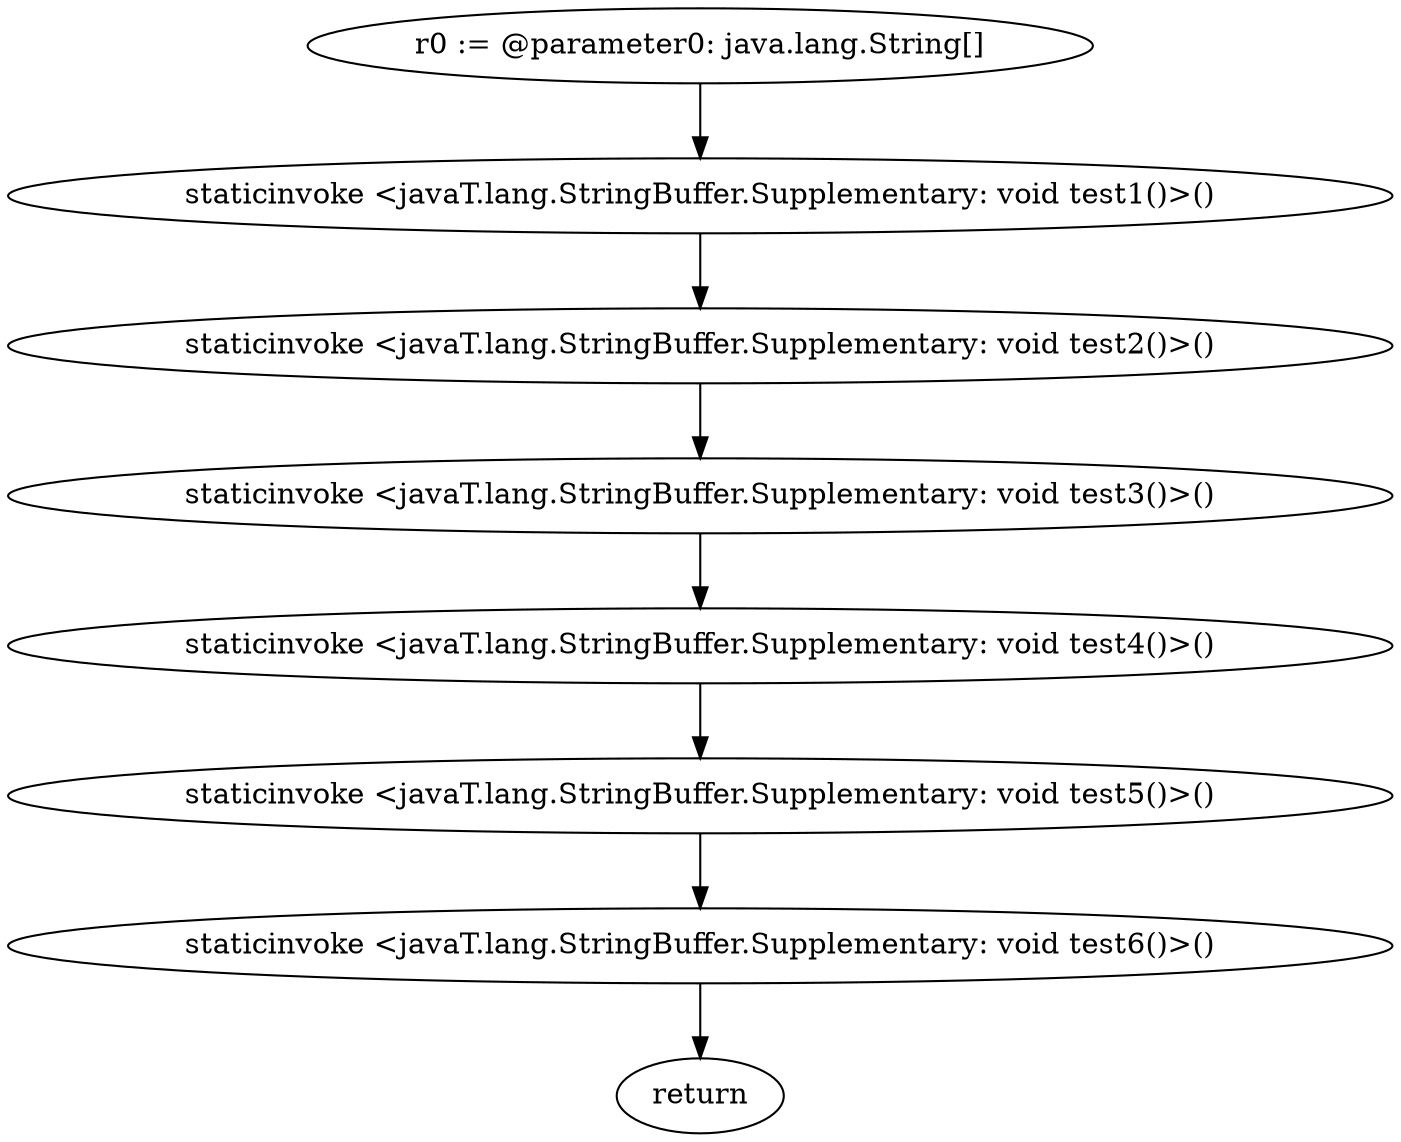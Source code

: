 digraph "unitGraph" {
    "r0 := @parameter0: java.lang.String[]"
    "staticinvoke <javaT.lang.StringBuffer.Supplementary: void test1()>()"
    "staticinvoke <javaT.lang.StringBuffer.Supplementary: void test2()>()"
    "staticinvoke <javaT.lang.StringBuffer.Supplementary: void test3()>()"
    "staticinvoke <javaT.lang.StringBuffer.Supplementary: void test4()>()"
    "staticinvoke <javaT.lang.StringBuffer.Supplementary: void test5()>()"
    "staticinvoke <javaT.lang.StringBuffer.Supplementary: void test6()>()"
    "return"
    "r0 := @parameter0: java.lang.String[]"->"staticinvoke <javaT.lang.StringBuffer.Supplementary: void test1()>()";
    "staticinvoke <javaT.lang.StringBuffer.Supplementary: void test1()>()"->"staticinvoke <javaT.lang.StringBuffer.Supplementary: void test2()>()";
    "staticinvoke <javaT.lang.StringBuffer.Supplementary: void test2()>()"->"staticinvoke <javaT.lang.StringBuffer.Supplementary: void test3()>()";
    "staticinvoke <javaT.lang.StringBuffer.Supplementary: void test3()>()"->"staticinvoke <javaT.lang.StringBuffer.Supplementary: void test4()>()";
    "staticinvoke <javaT.lang.StringBuffer.Supplementary: void test4()>()"->"staticinvoke <javaT.lang.StringBuffer.Supplementary: void test5()>()";
    "staticinvoke <javaT.lang.StringBuffer.Supplementary: void test5()>()"->"staticinvoke <javaT.lang.StringBuffer.Supplementary: void test6()>()";
    "staticinvoke <javaT.lang.StringBuffer.Supplementary: void test6()>()"->"return";
}
